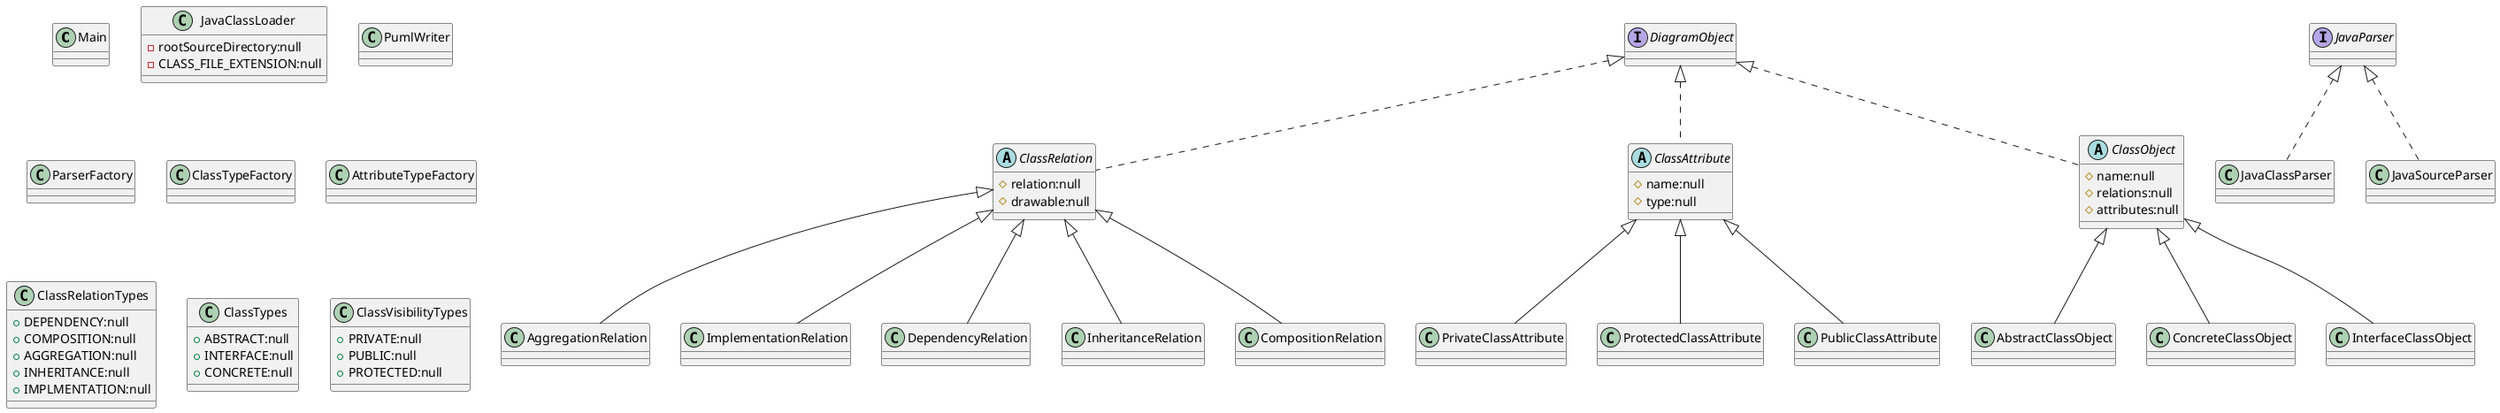 @startuml
class Main
class AggregationRelation
class ImplementationRelation
class DependencyRelation
abstract ClassRelation {
  #relation:null
  #drawable:null
}
class InheritanceRelation
class CompositionRelation
class JavaClassParser
class JavaSourceParser
class JavaClassLoader {
  -rootSourceDirectory:null
  -CLASS_FILE_EXTENSION:null
}
class PumlWriter
class ParserFactory
interface JavaParser
interface DiagramObject
class ClassTypeFactory
class AbstractClassObject
class ConcreteClassObject
class PrivateClassAttribute
class ProtectedClassAttribute
class AttributeTypeFactory
class InterfaceClassObject
abstract ClassAttribute {
  #name:null
  #type:null
}
class PublicClassAttribute
abstract ClassObject {
  #name:null
  #relations:null
  #attributes:null
}
class ClassRelationTypes {
  +DEPENDENCY:null
  +COMPOSITION:null
  +AGGREGATION:null
  +INHERITANCE:null
  +IMPLMENTATION:null
}
class ClassTypes {
  +ABSTRACT:null
  +INTERFACE:null
  +CONCRETE:null
}
class ClassVisibilityTypes {
  +PRIVATE:null
  +PUBLIC:null
  +PROTECTED:null
}
ClassRelation <|-- AggregationRelation
ClassRelation <|-- ImplementationRelation
ClassRelation <|-- DependencyRelation
DiagramObject <|.. ClassRelation
ClassRelation <|-- InheritanceRelation
ClassRelation <|-- CompositionRelation
JavaParser <|.. JavaClassParser
JavaParser <|.. JavaSourceParser
ClassObject <|-- AbstractClassObject
ClassObject <|-- ConcreteClassObject
ClassAttribute <|-- PrivateClassAttribute
ClassAttribute <|-- ProtectedClassAttribute
ClassObject <|-- InterfaceClassObject
DiagramObject <|.. ClassAttribute
ClassAttribute <|-- PublicClassAttribute
DiagramObject <|.. ClassObject
@enduml
